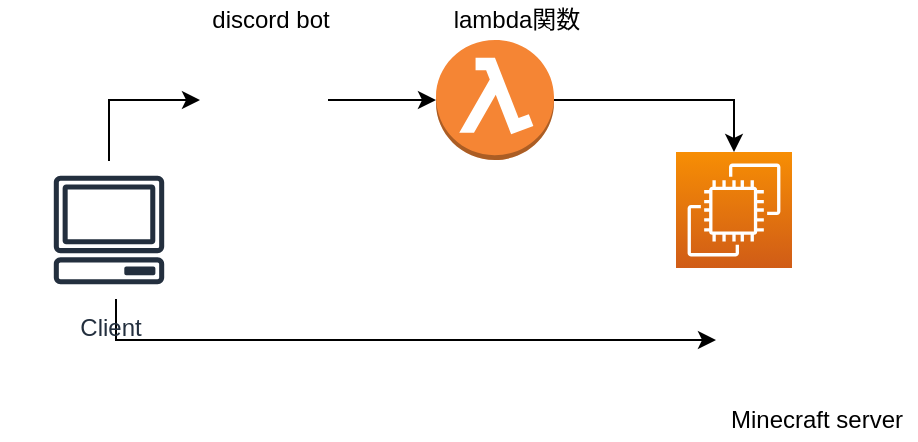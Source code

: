 <mxfile version="16.0.0" type="github">
  <diagram id="nL8UHNnKVzegov5zIRWz" name="Page-1">
    <mxGraphModel dx="942" dy="713" grid="1" gridSize="10" guides="1" tooltips="1" connect="1" arrows="1" fold="1" page="1" pageScale="1" pageWidth="827" pageHeight="1169" math="0" shadow="0">
      <root>
        <mxCell id="0" />
        <mxCell id="1" parent="0" />
        <mxCell id="eF_6_lKzHzT5u7AOoneq-1" value="" style="sketch=0;points=[[0,0,0],[0.25,0,0],[0.5,0,0],[0.75,0,0],[1,0,0],[0,1,0],[0.25,1,0],[0.5,1,0],[0.75,1,0],[1,1,0],[0,0.25,0],[0,0.5,0],[0,0.75,0],[1,0.25,0],[1,0.5,0],[1,0.75,0]];outlineConnect=0;fontColor=#232F3E;gradientColor=#F78E04;gradientDirection=north;fillColor=#D05C17;strokeColor=#ffffff;dashed=0;verticalLabelPosition=bottom;verticalAlign=top;align=center;html=1;fontSize=12;fontStyle=0;aspect=fixed;shape=mxgraph.aws4.resourceIcon;resIcon=mxgraph.aws4.ec2;" vertex="1" parent="1">
          <mxGeometry x="670" y="146" width="58" height="58" as="geometry" />
        </mxCell>
        <mxCell id="eF_6_lKzHzT5u7AOoneq-2" value="" style="shape=image;html=1;verticalAlign=top;verticalLabelPosition=bottom;labelBackgroundColor=#ffffff;imageAspect=0;aspect=fixed;image=https://cdn2.iconfinder.com/data/icons/perqui/48/minecraft.png" vertex="1" parent="1">
          <mxGeometry x="690" y="204" width="48" height="48" as="geometry" />
        </mxCell>
        <mxCell id="eF_6_lKzHzT5u7AOoneq-3" value="Minecraft server" style="text;html=1;align=center;verticalAlign=middle;resizable=0;points=[];autosize=1;strokeColor=none;fillColor=none;" vertex="1" parent="1">
          <mxGeometry x="690" y="270" width="100" height="20" as="geometry" />
        </mxCell>
        <mxCell id="eF_6_lKzHzT5u7AOoneq-12" style="edgeStyle=orthogonalEdgeStyle;rounded=0;orthogonalLoop=1;jettySize=auto;html=1;exitX=1;exitY=0.5;exitDx=0;exitDy=0;entryX=0;entryY=0.5;entryDx=0;entryDy=0;entryPerimeter=0;" edge="1" parent="1" source="eF_6_lKzHzT5u7AOoneq-4" target="eF_6_lKzHzT5u7AOoneq-7">
          <mxGeometry relative="1" as="geometry">
            <mxPoint x="354.5" y="120" as="targetPoint" />
          </mxGeometry>
        </mxCell>
        <mxCell id="eF_6_lKzHzT5u7AOoneq-14" style="edgeStyle=orthogonalEdgeStyle;rounded=0;orthogonalLoop=1;jettySize=auto;html=1;exitX=1;exitY=0.5;exitDx=0;exitDy=0;exitPerimeter=0;entryX=0.5;entryY=0;entryDx=0;entryDy=0;entryPerimeter=0;" edge="1" parent="1" source="eF_6_lKzHzT5u7AOoneq-7" target="eF_6_lKzHzT5u7AOoneq-1">
          <mxGeometry relative="1" as="geometry" />
        </mxCell>
        <mxCell id="eF_6_lKzHzT5u7AOoneq-7" value="" style="outlineConnect=0;dashed=0;verticalLabelPosition=bottom;verticalAlign=top;align=center;html=1;shape=mxgraph.aws3.lambda_function;fillColor=#F58534;gradientColor=none;" vertex="1" parent="1">
          <mxGeometry x="550" y="90" width="59" height="60" as="geometry" />
        </mxCell>
        <mxCell id="eF_6_lKzHzT5u7AOoneq-16" style="edgeStyle=orthogonalEdgeStyle;rounded=0;orthogonalLoop=1;jettySize=auto;html=1;" edge="1" parent="1" source="eF_6_lKzHzT5u7AOoneq-8" target="eF_6_lKzHzT5u7AOoneq-4">
          <mxGeometry relative="1" as="geometry">
            <Array as="points">
              <mxPoint x="387" y="120" />
            </Array>
          </mxGeometry>
        </mxCell>
        <mxCell id="eF_6_lKzHzT5u7AOoneq-17" style="edgeStyle=orthogonalEdgeStyle;rounded=0;orthogonalLoop=1;jettySize=auto;html=1;entryX=0;entryY=0.75;entryDx=0;entryDy=0;" edge="1" parent="1" source="eF_6_lKzHzT5u7AOoneq-8" target="eF_6_lKzHzT5u7AOoneq-2">
          <mxGeometry relative="1" as="geometry">
            <mxPoint x="390" y="260" as="sourcePoint" />
            <Array as="points">
              <mxPoint x="390" y="240" />
            </Array>
          </mxGeometry>
        </mxCell>
        <mxCell id="eF_6_lKzHzT5u7AOoneq-8" value="Client" style="sketch=0;outlineConnect=0;fontColor=#232F3E;gradientColor=none;strokeColor=#232F3E;fillColor=#ffffff;dashed=0;verticalLabelPosition=bottom;verticalAlign=top;align=center;html=1;fontSize=12;fontStyle=0;aspect=fixed;shape=mxgraph.aws4.resourceIcon;resIcon=mxgraph.aws4.client;" vertex="1" parent="1">
          <mxGeometry x="352" y="150.5" width="69" height="69" as="geometry" />
        </mxCell>
        <mxCell id="eF_6_lKzHzT5u7AOoneq-4" value="" style="shape=image;html=1;verticalAlign=top;verticalLabelPosition=bottom;labelBackgroundColor=#ffffff;imageAspect=0;aspect=fixed;image=https://cdn1.iconfinder.com/data/icons/social-media-outline-6/128/SocialMedia_Discord-Outline-128.png" vertex="1" parent="1">
          <mxGeometry x="432" y="88" width="64" height="64" as="geometry" />
        </mxCell>
        <mxCell id="eF_6_lKzHzT5u7AOoneq-15" value="" style="shape=image;html=1;verticalAlign=top;verticalLabelPosition=bottom;labelBackgroundColor=#ffffff;imageAspect=0;aspect=fixed;image=https://cdn2.iconfinder.com/data/icons/perqui/48/minecraft.png" vertex="1" parent="1">
          <mxGeometry x="332" y="131" width="38" height="38" as="geometry" />
        </mxCell>
        <mxCell id="eF_6_lKzHzT5u7AOoneq-18" value="discord bot" style="text;html=1;align=center;verticalAlign=middle;resizable=0;points=[];autosize=1;strokeColor=none;fillColor=none;" vertex="1" parent="1">
          <mxGeometry x="432" y="70" width="70" height="20" as="geometry" />
        </mxCell>
        <mxCell id="eF_6_lKzHzT5u7AOoneq-19" value="lambda関数" style="text;html=1;align=center;verticalAlign=middle;resizable=0;points=[];autosize=1;strokeColor=none;fillColor=none;" vertex="1" parent="1">
          <mxGeometry x="550" y="70" width="80" height="20" as="geometry" />
        </mxCell>
      </root>
    </mxGraphModel>
  </diagram>
</mxfile>
